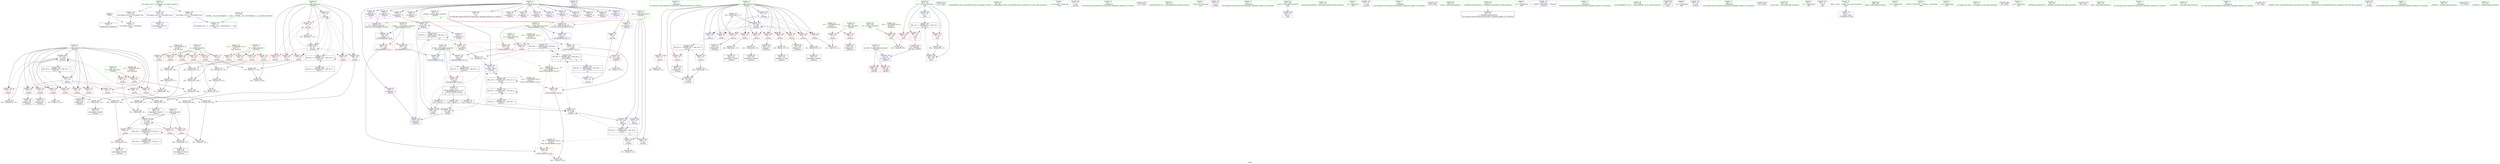 digraph "SVFG" {
	label="SVFG";

	Node0x560fd7e98ec0 [shape=record,color=grey,label="{NodeID: 0\nNullPtr}"];
	Node0x560fd7e98ec0 -> Node0x560fd7ebc9e0[style=solid];
	Node0x560fd7e98ec0 -> Node0x560fd7ec3b60[style=solid];
	Node0x560fd7ec0370 [shape=record,color=grey,label="{NodeID: 263\n144 = Binary(143, 137, )\n}"];
	Node0x560fd7ec0370 -> Node0x560fd7ec07f0[style=solid];
	Node0x560fd7ec3fa0 [shape=record,color=blue,label="{NodeID: 180\n173\<--159\narrayidx30\<--\n_Z5solvei\n}"];
	Node0x560fd7ec3fa0 -> Node0x560fd7ed7a70[style=dashed];
	Node0x560fd7ebbac0 [shape=record,color=purple,label="{NodeID: 97\n104\<--15\n\<--.str.1\n_Z5solvei\n}"];
	Node0x560fd7eb9220 [shape=record,color=green,label="{NodeID: 14\n101\<--1\n\<--dummyObj\nCan only get source location for instruction, argument, global var or function.}"];
	Node0x560fd7ecc330 [shape=record,color=grey,label="{NodeID: 277\n249 = Binary(248, 137, )\n}"];
	Node0x560fd7ecc330 -> Node0x560fd7ec4550[style=solid];
	Node0x560fd7ebebc0 [shape=record,color=blue,label="{NodeID: 194\n314\<--328\nretval\<--\n_ZSt3maxIiERKT_S2_S2_\n}"];
	Node0x560fd7ebebc0 -> Node0x560fd7ed7f70[style=dashed];
	Node0x560fd7ebb660 [shape=record,color=red,label="{NodeID: 111\n188\<--64\n\<--p\n_Z5solvei\n}"];
	Node0x560fd7ebb660 -> Node0x560fd7ebfbf0[style=solid];
	Node0x560fd7eba020 [shape=record,color=green,label="{NodeID: 28\n60\<--61\ntst.addr\<--tst.addr_field_insensitive\n_Z5solvei\n}"];
	Node0x560fd7eba020 -> Node0x560fd7ebb320[style=solid];
	Node0x560fd7eba020 -> Node0x560fd7ebb3f0[style=solid];
	Node0x560fd7eba020 -> Node0x560fd7ec3c60[style=solid];
	Node0x560fd7ef2630 [shape=record,color=black,label="{NodeID: 374\n105 = PHI()\n}"];
	Node0x560fd7ec1260 [shape=record,color=red,label="{NodeID: 125\n125\<--72\n\<--i\n_Z5solvei\n}"];
	Node0x560fd7ec1260 -> Node0x560fd7ebcdb0[style=solid];
	Node0x560fd7ebabe0 [shape=record,color=green,label="{NodeID: 42\n94\<--95\n_ZSt4endlIcSt11char_traitsIcEERSt13basic_ostreamIT_T0_ES6_\<--_ZSt4endlIcSt11char_traitsIcEERSt13basic_ostreamIT_T0_ES6__field_insensitive\n}"];
	Node0x560fd7edb670 [shape=record,color=black,label="{NodeID: 305\nMR_18V_2 = PHI(MR_18V_3, MR_18V_1, )\npts\{77 \}\n}"];
	Node0x560fd7edb670 -> Node0x560fd7edd970[style=dashed];
	Node0x560fd7ec1dc0 [shape=record,color=red,label="{NodeID: 139\n153\<--74\n\<--j\n_Z5solvei\n}"];
	Node0x560fd7ec1dc0 -> Node0x560fd7ebd1c0[style=solid];
	Node0x560fd7ebc8e0 [shape=record,color=green,label="{NodeID: 56\n31\<--370\n_GLOBAL__sub_I_DmitryEgorov_1_1.cpp\<--_GLOBAL__sub_I_DmitryEgorov_1_1.cpp_field_insensitive\n}"];
	Node0x560fd7ebc8e0 -> Node0x560fd7ec3a60[style=solid];
	Node0x560fd7ec2920 [shape=record,color=red,label="{NodeID: 153\n207\<--78\n\<--s\n_Z5solvei\n}"];
	Node0x560fd7ec2920 -> Node0x560fd7ec0970[style=solid];
	Node0x560fd7ebd500 [shape=record,color=black,label="{NodeID: 70\n209\<--208\nidxprom47\<--sub46\n_Z5solvei\n}"];
	Node0x560fd7ec3480 [shape=record,color=red,label="{NodeID: 167\n323\<--322\n\<--\n_ZSt3maxIiERKT_S2_S2_\n}"];
	Node0x560fd7ec3480 -> Node0x560fd7eccab0[style=solid];
	Node0x560fd7ebe060 [shape=record,color=purple,label="{NodeID: 84\n152\<--8\narrayidx18\<--D\n_Z5solvei\n}"];
	Node0x560fd7eb8270 [shape=record,color=green,label="{NodeID: 1\n7\<--1\n__dso_handle\<--dummyObj\nGlob }"];
	Node0x560fd7ec04f0 [shape=record,color=grey,label="{NodeID: 264\n206 = Binary(204, 205, )\n}"];
	Node0x560fd7ec04f0 -> Node0x560fd7ec0970[style=solid];
	Node0x560fd7ec4070 [shape=record,color=blue,label="{NodeID: 181\n76\<--110\nk\<--\n_Z5solvei\n}"];
	Node0x560fd7ec4070 -> Node0x560fd7ec2370[style=dashed];
	Node0x560fd7ec4070 -> Node0x560fd7ec2440[style=dashed];
	Node0x560fd7ec4070 -> Node0x560fd7ec2510[style=dashed];
	Node0x560fd7ec4070 -> Node0x560fd7ec25e0[style=dashed];
	Node0x560fd7ec4070 -> Node0x560fd7ec26b0[style=dashed];
	Node0x560fd7ec4070 -> Node0x560fd7ec2780[style=dashed];
	Node0x560fd7ec4070 -> Node0x560fd7ec43b0[style=dashed];
	Node0x560fd7ec4070 -> Node0x560fd7edd970[style=dashed];
	Node0x560fd7ebbb90 [shape=record,color=purple,label="{NodeID: 98\n117\<--17\n\<--.str.2\n_Z5solvei\n}"];
	Node0x560fd7eb9320 [shape=record,color=green,label="{NodeID: 15\n110\<--1\n\<--dummyObj\nCan only get source location for instruction, argument, global var or function.}"];
	Node0x560fd7ecc4b0 [shape=record,color=grey,label="{NodeID: 278\n201 = Binary(200, 137, )\n}"];
	Node0x560fd7ecc4b0 -> Node0x560fd7ebd430[style=solid];
	Node0x560fd7ebec90 [shape=record,color=blue,label="{NodeID: 195\n314\<--331\nretval\<--\n_ZSt3maxIiERKT_S2_S2_\n}"];
	Node0x560fd7ebec90 -> Node0x560fd7ed7f70[style=dashed];
	Node0x560fd7ebb730 [shape=record,color=red,label="{NodeID: 112\n191\<--64\n\<--p\n_Z5solvei\n}"];
	Node0x560fd7ebb730 -> Node0x560fd7ec90a0[style=solid];
	Node0x560fd7eba0f0 [shape=record,color=green,label="{NodeID: 29\n62\<--63\nn\<--n_field_insensitive\n_Z5solvei\n}"];
	Node0x560fd7eba0f0 -> Node0x560fd7ebb4c0[style=solid];
	Node0x560fd7eba0f0 -> Node0x560fd7ebb590[style=solid];
	Node0x560fd7ef2700 [shape=record,color=black,label="{NodeID: 375\n118 = PHI()\n}"];
	Node0x560fd7ec1330 [shape=record,color=red,label="{NodeID: 126\n135\<--72\n\<--i\n_Z5solvei\n}"];
	Node0x560fd7ec1330 -> Node0x560fd7ecc1b0[style=solid];
	Node0x560fd7ebace0 [shape=record,color=green,label="{NodeID: 43\n96\<--97\n_ZNSolsEPFRSoS_E\<--_ZNSolsEPFRSoS_E_field_insensitive\n}"];
	Node0x560fd7edbb70 [shape=record,color=black,label="{NodeID: 306\nMR_20V_2 = PHI(MR_20V_3, MR_20V_1, )\npts\{79 \}\n}"];
	Node0x560fd7edbb70 -> Node0x560fd7edde70[style=dashed];
	Node0x560fd7ec1e90 [shape=record,color=red,label="{NodeID: 140\n164\<--74\n\<--j\n_Z5solvei\n}"];
	Node0x560fd7ec1e90 -> Node0x560fd7ec93a0[style=solid];
	Node0x560fd7ebc9e0 [shape=record,color=black,label="{NodeID: 57\n2\<--3\ndummyVal\<--dummyVal\n}"];
	Node0x560fd7ec29f0 [shape=record,color=red,label="{NodeID: 154\n230\<--78\n\<--s\n_Z5solvei\n}"];
	Node0x560fd7ec29f0 -> Node0x560fd7ecbbb0[style=solid];
	Node0x560fd7ebd5d0 [shape=record,color=black,label="{NodeID: 71\n212\<--211\nidxprom49\<--\n_Z5solvei\n}"];
	Node0x560fd7ec3550 [shape=record,color=red,label="{NodeID: 168\n325\<--324\n\<--\n_ZSt3maxIiERKT_S2_S2_\n}"];
	Node0x560fd7ec3550 -> Node0x560fd7eccab0[style=solid];
	Node0x560fd7ebe130 [shape=record,color=purple,label="{NodeID: 85\n155\<--8\narrayidx20\<--D\n_Z5solvei\n|{<s0>9}}"];
	Node0x560fd7ebe130:s0 -> Node0x560fd7ef3070[style=solid,color=red];
	Node0x560fd7eb8300 [shape=record,color=green,label="{NodeID: 2\n12\<--1\n_ZSt4cerr\<--dummyObj\nGlob }"];
	Node0x560fd7ec0670 [shape=record,color=grey,label="{NodeID: 265\n161 = Binary(160, 137, )\n}"];
	Node0x560fd7ec0670 -> Node0x560fd7ebd290[style=solid];
	Node0x560fd7ec4140 [shape=record,color=blue,label="{NodeID: 182\n78\<--192\ns\<--div38\n_Z5solvei\n}"];
	Node0x560fd7ec4140 -> Node0x560fd7ec2850[style=dashed];
	Node0x560fd7ec4140 -> Node0x560fd7ec2920[style=dashed];
	Node0x560fd7ec4140 -> Node0x560fd7ec29f0[style=dashed];
	Node0x560fd7ec4140 -> Node0x560fd7ec4140[style=dashed];
	Node0x560fd7ec4140 -> Node0x560fd7edde70[style=dashed];
	Node0x560fd7ebbc60 [shape=record,color=purple,label="{NodeID: 99\n276\<--19\n\<--.str.3\n_Z5solvei\n}"];
	Node0x560fd7eb9420 [shape=record,color=green,label="{NodeID: 16\n123\<--1\n\<--dummyObj\nCan only get source location for instruction, argument, global var or function.}"];
	Node0x560fd7ecc630 [shape=record,color=grey,label="{NodeID: 279\n244 = Binary(243, 137, )\n}"];
	Node0x560fd7ecc630 -> Node0x560fd7ec4480[style=solid];
	Node0x560fd7ebed60 [shape=record,color=blue,label="{NodeID: 196\n347\<--110\nretval\<--\nmain\n}"];
	Node0x560fd7ebb800 [shape=record,color=red,label="{NodeID: 113\n142\<--66\n\<--q\n_Z5solvei\n}"];
	Node0x560fd7ebb800 -> Node0x560fd7ecb8b0[style=solid];
	Node0x560fd7eba1c0 [shape=record,color=green,label="{NodeID: 30\n64\<--65\np\<--p_field_insensitive\n_Z5solvei\n}"];
	Node0x560fd7eba1c0 -> Node0x560fd7ebb660[style=solid];
	Node0x560fd7eba1c0 -> Node0x560fd7ebb730[style=solid];
	Node0x560fd7ef27d0 [shape=record,color=black,label="{NodeID: 376\n264 = PHI(311, )\n}"];
	Node0x560fd7ef27d0 -> Node0x560fd7ec2fa0[style=solid];
	Node0x560fd7ed7a70 [shape=record,color=black,label="{NodeID: 293\nMR_26V_6 = PHI(MR_26V_8, MR_26V_5, )\npts\{110000 \}\n|{|<s5>10}}"];
	Node0x560fd7ed7a70 -> Node0x560fd7ec2e00[style=dashed];
	Node0x560fd7ed7a70 -> Node0x560fd7ec2ed0[style=dashed];
	Node0x560fd7ed7a70 -> Node0x560fd7ec42e0[style=dashed];
	Node0x560fd7ed7a70 -> Node0x560fd7ed7a70[style=dashed];
	Node0x560fd7ed7a70 -> Node0x560fd7edf080[style=dashed];
	Node0x560fd7ed7a70:s5 -> Node0x560fd7ee0010[style=dashed,color=red];
	Node0x560fd7ec1400 [shape=record,color=red,label="{NodeID: 127\n150\<--72\n\<--i\n_Z5solvei\n}"];
	Node0x560fd7ec1400 -> Node0x560fd7ebd0f0[style=solid];
	Node0x560fd7ebade0 [shape=record,color=green,label="{NodeID: 44\n102\<--103\nllvm.memset.p0i8.i64\<--llvm.memset.p0i8.i64_field_insensitive\n}"];
	Node0x560fd7edc070 [shape=record,color=black,label="{NodeID: 307\nMR_22V_2 = PHI(MR_22V_3, MR_22V_1, )\npts\{81 \}\n}"];
	Node0x560fd7edc070 -> Node0x560fd7ec2fa0[style=dashed];
	Node0x560fd7edc070 -> Node0x560fd7ede370[style=dashed];
	Node0x560fd7ec1f60 [shape=record,color=red,label="{NodeID: 141\n195\<--74\n\<--j\n_Z5solvei\n}"];
	Node0x560fd7ec1f60 -> Node0x560fd7ec01f0[style=solid];
	Node0x560fd7ebcae0 [shape=record,color=black,label="{NodeID: 58\n10\<--8\n\<--D\nCan only get source location for instruction, argument, global var or function.}"];
	Node0x560fd7ee0010 [shape=record,color=yellow,style=double,label="{NodeID: 321\n26V_1 = ENCHI(MR_26V_0)\npts\{110000 \}\nFun[_ZSt3maxIiERKT_S2_S2_]}"];
	Node0x560fd7ee0010 -> Node0x560fd7ec3480[style=dashed];
	Node0x560fd7ee0010 -> Node0x560fd7ec3550[style=dashed];
	Node0x560fd7ec2ac0 [shape=record,color=red,label="{NodeID: 155\n272\<--82\n\<--res\n_Z5solvei\n}"];
	Node0x560fd7ec2ac0 -> Node0x560fd7ecd3b0[style=solid];
	Node0x560fd7ebd6a0 [shape=record,color=black,label="{NodeID: 72\n215\<--214\nidxprom51\<--\n_Z5solvei\n}"];
	Node0x560fd7ec8da0 [shape=record,color=grey,label="{NodeID: 252\n167 = Binary(165, 166, )\n}"];
	Node0x560fd7ec8da0 -> Node0x560fd7ec8f20[style=solid];
	Node0x560fd7ec3620 [shape=record,color=red,label="{NodeID: 169\n359\<--349\n\<--tst\nmain\n}"];
	Node0x560fd7ec3620 -> Node0x560fd7eccc30[style=solid];
	Node0x560fd7ebe200 [shape=record,color=purple,label="{NodeID: 86\n163\<--8\narrayidx24\<--D\n_Z5solvei\n}"];
	Node0x560fd7eb8390 [shape=record,color=green,label="{NodeID: 3\n13\<--1\n.str\<--dummyObj\nGlob }"];
	Node0x560fd7ec07f0 [shape=record,color=grey,label="{NodeID: 266\n146 = Binary(144, 145, )\n}"];
	Node0x560fd7ec07f0 -> Node0x560fd7ecb5b0[style=solid];
	Node0x560fd7ec4210 [shape=record,color=blue,label="{NodeID: 183\n80\<--219\nref.tmp\<--add53\n_Z5solvei\n|{|<s2>10}}"];
	Node0x560fd7ec4210 -> Node0x560fd7ec2ed0[style=dashed];
	Node0x560fd7ec4210 -> Node0x560fd7ed8470[style=dashed];
	Node0x560fd7ec4210:s2 -> Node0x560fd7edf170[style=dashed,color=red];
	Node0x560fd7ebbd30 [shape=record,color=purple,label="{NodeID: 100\n277\<--21\n\<--.str.4\n_Z5solvei\n}"];
	Node0x560fd7eb9520 [shape=record,color=green,label="{NodeID: 17\n133\<--1\n\<--dummyObj\nCan only get source location for instruction, argument, global var or function.}"];
	Node0x560fd7ecc7b0 [shape=record,color=grey,label="{NodeID: 280\n179 = Binary(177, 178, )\n}"];
	Node0x560fd7ecc7b0 -> Node0x560fd7ecd530[style=solid];
	Node0x560fd7ebee30 [shape=record,color=blue,label="{NodeID: 197\n351\<--137\ncnt\<--\nmain\n}"];
	Node0x560fd7ebee30 -> Node0x560fd7eda270[style=dashed];
	Node0x560fd7ebb8d0 [shape=record,color=red,label="{NodeID: 114\n145\<--66\n\<--q\n_Z5solvei\n}"];
	Node0x560fd7ebb8d0 -> Node0x560fd7ec07f0[style=solid];
	Node0x560fd7eba290 [shape=record,color=green,label="{NodeID: 31\n66\<--67\nq\<--q_field_insensitive\n_Z5solvei\n}"];
	Node0x560fd7eba290 -> Node0x560fd7ebb800[style=solid];
	Node0x560fd7eba290 -> Node0x560fd7ebb8d0[style=solid];
	Node0x560fd7eba290 -> Node0x560fd7ec0a40[style=solid];
	Node0x560fd7eba290 -> Node0x560fd7ec0b10[style=solid];
	Node0x560fd7eba290 -> Node0x560fd7ec0be0[style=solid];
	Node0x560fd7eba290 -> Node0x560fd7ec0cb0[style=solid];
	Node0x560fd7ef2990 [shape=record,color=black,label="{NodeID: 377\n288 = PHI()\n}"];
	Node0x560fd7ed7f70 [shape=record,color=black,label="{NodeID: 294\nMR_30V_3 = PHI(MR_30V_4, MR_30V_2, )\npts\{315 \}\n}"];
	Node0x560fd7ed7f70 -> Node0x560fd7ec3070[style=dashed];
	Node0x560fd7ec14d0 [shape=record,color=red,label="{NodeID: 128\n160\<--72\n\<--i\n_Z5solvei\n}"];
	Node0x560fd7ec14d0 -> Node0x560fd7ec0670[style=solid];
	Node0x560fd7ebaee0 [shape=record,color=green,label="{NodeID: 45\n106\<--107\nscanf\<--scanf_field_insensitive\n}"];
	Node0x560fd7edc570 [shape=record,color=black,label="{NodeID: 308\nMR_26V_3 = PHI(MR_26V_4, MR_26V_2, )\npts\{110000 \}\n|{|<s2>11|<s3>15}}"];
	Node0x560fd7edc570 -> Node0x560fd7ec2fa0[style=dashed];
	Node0x560fd7edc570 -> Node0x560fd7edf080[style=dashed];
	Node0x560fd7edc570:s2 -> Node0x560fd7ee0010[style=dashed,color=red];
	Node0x560fd7edc570:s3 -> Node0x560fd7eda770[style=dashed,color=blue];
	Node0x560fd7ec2030 [shape=record,color=red,label="{NodeID: 142\n204\<--74\n\<--j\n_Z5solvei\n}"];
	Node0x560fd7ec2030 -> Node0x560fd7ec04f0[style=solid];
	Node0x560fd7ebcbe0 [shape=record,color=black,label="{NodeID: 59\n42\<--43\n\<--_ZNSt8ios_base4InitD1Ev\nCan only get source location for instruction, argument, global var or function.}"];
	Node0x560fd7ec2b90 [shape=record,color=red,label="{NodeID: 156\n286\<--82\n\<--res\n_Z5solvei\n}"];
	Node0x560fd7ebd770 [shape=record,color=black,label="{NodeID: 73\n225\<--224\nidxprom56\<--add55\n_Z5solvei\n}"];
	Node0x560fd7ec8f20 [shape=record,color=grey,label="{NodeID: 253\n168 = Binary(167, 137, )\n}"];
	Node0x560fd7ec8f20 -> Node0x560fd7ec9220[style=solid];
	Node0x560fd7ec36f0 [shape=record,color=red,label="{NodeID: 170\n358\<--351\n\<--cnt\nmain\n}"];
	Node0x560fd7ec36f0 -> Node0x560fd7eccc30[style=solid];
	Node0x560fd7ebe2d0 [shape=record,color=purple,label="{NodeID: 87\n173\<--8\narrayidx30\<--D\n_Z5solvei\n}"];
	Node0x560fd7ebe2d0 -> Node0x560fd7ec3fa0[style=solid];
	Node0x560fd7eb8420 [shape=record,color=green,label="{NodeID: 4\n15\<--1\n.str.1\<--dummyObj\nGlob }"];
	Node0x560fd7ec0970 [shape=record,color=grey,label="{NodeID: 267\n208 = Binary(206, 207, )\n}"];
	Node0x560fd7ec0970 -> Node0x560fd7ebd500[style=solid];
	Node0x560fd7ec42e0 [shape=record,color=blue,label="{NodeID: 184\n233\<--222\narrayidx61\<--\n_Z5solvei\n}"];
	Node0x560fd7ec42e0 -> Node0x560fd7ed7a70[style=dashed];
	Node0x560fd7ebbe00 [shape=record,color=purple,label="{NodeID: 101\n278\<--23\n\<--__PRETTY_FUNCTION__._Z5solvei\n_Z5solvei\n}"];
	Node0x560fd7eb9620 [shape=record,color=green,label="{NodeID: 18\n137\<--1\n\<--dummyObj\nCan only get source location for instruction, argument, global var or function.}"];
	Node0x560fd7ecc930 [shape=record,color=grey,label="{NodeID: 281\n198 = cmp(194, 197, )\n}"];
	Node0x560fd7ebef00 [shape=record,color=blue,label="{NodeID: 198\n351\<--366\ncnt\<--inc\nmain\n}"];
	Node0x560fd7ebef00 -> Node0x560fd7eda270[style=dashed];
	Node0x560fd7ec0a40 [shape=record,color=red,label="{NodeID: 115\n166\<--66\n\<--q\n_Z5solvei\n}"];
	Node0x560fd7ec0a40 -> Node0x560fd7ec8da0[style=solid];
	Node0x560fd7eba360 [shape=record,color=green,label="{NodeID: 32\n68\<--69\ng\<--g_field_insensitive\n_Z5solvei\n}"];
	Node0x560fd7eba360 -> Node0x560fd7ec0d80[style=solid];
	Node0x560fd7ef2a60 [shape=record,color=black,label="{NodeID: 378\n221 = PHI(311, )\n}"];
	Node0x560fd7ef2a60 -> Node0x560fd7ec2ed0[style=solid];
	Node0x560fd7ed8470 [shape=record,color=black,label="{NodeID: 295\nMR_22V_6 = PHI(MR_22V_5, MR_22V_4, )\npts\{81 \}\n}"];
	Node0x560fd7ed8470 -> Node0x560fd7ec4210[style=dashed];
	Node0x560fd7ed8470 -> Node0x560fd7ed8470[style=dashed];
	Node0x560fd7ed8470 -> Node0x560fd7ede370[style=dashed];
	Node0x560fd7ec15a0 [shape=record,color=red,label="{NodeID: 129\n200\<--72\n\<--i\n_Z5solvei\n}"];
	Node0x560fd7ec15a0 -> Node0x560fd7ecc4b0[style=solid];
	Node0x560fd7ebafe0 [shape=record,color=green,label="{NodeID: 46\n157\<--158\n_ZSt3maxIiERKT_S2_S2_\<--_ZSt3maxIiERKT_S2_S2__field_insensitive\n}"];
	Node0x560fd7edca70 [shape=record,color=black,label="{NodeID: 309\nMR_14V_6 = PHI(MR_14V_7, MR_14V_5, )\npts\{73 \}\n}"];
	Node0x560fd7edca70 -> Node0x560fd7ec18e0[style=dashed];
	Node0x560fd7edca70 -> Node0x560fd7ec19b0[style=dashed];
	Node0x560fd7edca70 -> Node0x560fd7ec1a80[style=dashed];
	Node0x560fd7edca70 -> Node0x560fd7ec4890[style=dashed];
	Node0x560fd7ec2100 [shape=record,color=red,label="{NodeID: 143\n214\<--74\n\<--j\n_Z5solvei\n}"];
	Node0x560fd7ec2100 -> Node0x560fd7ebd6a0[style=solid];
	Node0x560fd7ebcce0 [shape=record,color=black,label="{NodeID: 60\n346\<--110\nmain_ret\<--\nmain\n}"];
	Node0x560fd7ee0200 [shape=record,color=yellow,style=double,label="{NodeID: 323\n39V_1 = ENCHI(MR_39V_0)\npts\{350 \}\nFun[main]}"];
	Node0x560fd7ee0200 -> Node0x560fd7ec3620[style=dashed];
	Node0x560fd7ec2c60 [shape=record,color=red,label="{NodeID: 157\n131\<--130\n\<--arrayidx9\n_Z5solvei\n}"];
	Node0x560fd7ec2c60 -> Node0x560fd7eccf30[style=solid];
	Node0x560fd7ebd840 [shape=record,color=black,label="{NodeID: 74\n232\<--231\nidxprom60\<--sub59\n_Z5solvei\n}"];
	Node0x560fd7ec90a0 [shape=record,color=grey,label="{NodeID: 254\n192 = Binary(190, 191, )\n}"];
	Node0x560fd7ec90a0 -> Node0x560fd7ec4140[style=solid];
	Node0x560fd7ec37c0 [shape=record,color=red,label="{NodeID: 171\n362\<--351\n\<--cnt\nmain\n|{<s0>15}}"];
	Node0x560fd7ec37c0:s0 -> Node0x560fd7ef3230[style=solid,color=red];
	Node0x560fd7ebe3a0 [shape=record,color=purple,label="{NodeID: 88\n203\<--8\narrayidx44\<--D\n_Z5solvei\n}"];
	Node0x560fd7eb8d10 [shape=record,color=green,label="{NodeID: 5\n17\<--1\n.str.2\<--dummyObj\nGlob }"];
	Node0x560fd7ecb5b0 [shape=record,color=grey,label="{NodeID: 268\n147 = Binary(140, 146, )\n}"];
	Node0x560fd7ecb5b0 -> Node0x560fd7ebd020[style=solid];
	Node0x560fd7ec43b0 [shape=record,color=blue,label="{NodeID: 185\n76\<--238\nk\<--inc\n_Z5solvei\n}"];
	Node0x560fd7ec43b0 -> Node0x560fd7ec2370[style=dashed];
	Node0x560fd7ec43b0 -> Node0x560fd7ec2440[style=dashed];
	Node0x560fd7ec43b0 -> Node0x560fd7ec2510[style=dashed];
	Node0x560fd7ec43b0 -> Node0x560fd7ec25e0[style=dashed];
	Node0x560fd7ec43b0 -> Node0x560fd7ec26b0[style=dashed];
	Node0x560fd7ec43b0 -> Node0x560fd7ec2780[style=dashed];
	Node0x560fd7ec43b0 -> Node0x560fd7ec43b0[style=dashed];
	Node0x560fd7ec43b0 -> Node0x560fd7edd970[style=dashed];
	Node0x560fd7ebbed0 [shape=record,color=purple,label="{NodeID: 102\n287\<--25\n\<--.str.5\n_Z5solvei\n}"];
	Node0x560fd7eb9720 [shape=record,color=green,label="{NodeID: 19\n280\<--1\n\<--dummyObj\nCan only get source location for instruction, argument, global var or function.}"];
	Node0x560fd7eccab0 [shape=record,color=grey,label="{NodeID: 282\n326 = cmp(323, 325, )\n}"];
	Node0x560fd7ec0b10 [shape=record,color=red,label="{NodeID: 116\n169\<--66\n\<--q\n_Z5solvei\n}"];
	Node0x560fd7ec0b10 -> Node0x560fd7ec9220[style=solid];
	Node0x560fd7eba430 [shape=record,color=green,label="{NodeID: 33\n70\<--71\nh\<--h_field_insensitive\n_Z5solvei\n}"];
	Node0x560fd7eba430 -> Node0x560fd7ec0e50[style=solid];
	Node0x560fd7eba430 -> Node0x560fd7ec0f20[style=solid];
	Node0x560fd7eba430 -> Node0x560fd7ec0ff0[style=solid];
	Node0x560fd7eba430 -> Node0x560fd7ec10c0[style=solid];
	Node0x560fd7ef2bd0 [shape=record,color=black,label="{NodeID: 379\n355 = PHI()\n}"];
	Node0x560fd7ec1670 [shape=record,color=red,label="{NodeID: 130\n211\<--72\n\<--i\n_Z5solvei\n}"];
	Node0x560fd7ec1670 -> Node0x560fd7ebd5d0[style=solid];
	Node0x560fd7ebb0e0 [shape=record,color=green,label="{NodeID: 47\n281\<--282\n__assert_fail\<--__assert_fail_field_insensitive\n}"];
	Node0x560fd7edcf70 [shape=record,color=black,label="{NodeID: 310\nMR_24V_3 = PHI(MR_24V_4, MR_24V_2, )\npts\{83 \}\n|{|<s4>11}}"];
	Node0x560fd7edcf70 -> Node0x560fd7ec2ac0[style=dashed];
	Node0x560fd7edcf70 -> Node0x560fd7ec2b90[style=dashed];
	Node0x560fd7edcf70 -> Node0x560fd7ec2fa0[style=dashed];
	Node0x560fd7edcf70 -> Node0x560fd7ec47c0[style=dashed];
	Node0x560fd7edcf70:s4 -> Node0x560fd7edfc90[style=dashed,color=red];
	Node0x560fd7ec21d0 [shape=record,color=red,label="{NodeID: 144\n227\<--74\n\<--j\n_Z5solvei\n}"];
	Node0x560fd7ec21d0 -> Node0x560fd7ecc030[style=solid];
	Node0x560fd7ebcdb0 [shape=record,color=black,label="{NodeID: 61\n126\<--125\nidxprom\<--\n_Z5solvei\n}"];
	Node0x560fd7ec2d30 [shape=record,color=red,label="{NodeID: 158\n159\<--156\n\<--call21\n_Z5solvei\n}"];
	Node0x560fd7ec2d30 -> Node0x560fd7ec3fa0[style=solid];
	Node0x560fd7ebd910 [shape=record,color=black,label="{NodeID: 75\n259\<--258\nidxprom72\<--\n_Z5solvei\n}"];
	Node0x560fd7ec9220 [shape=record,color=grey,label="{NodeID: 255\n170 = Binary(168, 169, )\n}"];
	Node0x560fd7ec9220 -> Node0x560fd7ec93a0[style=solid];
	Node0x560fd7ec3890 [shape=record,color=red,label="{NodeID: 172\n365\<--351\n\<--cnt\nmain\n}"];
	Node0x560fd7ec3890 -> Node0x560fd7ecb730[style=solid];
	Node0x560fd7ebe470 [shape=record,color=purple,label="{NodeID: 89\n210\<--8\narrayidx48\<--D\n_Z5solvei\n|{<s0>10}}"];
	Node0x560fd7ebe470:s0 -> Node0x560fd7ef2da0[style=solid,color=red];
	Node0x560fd7eb8da0 [shape=record,color=green,label="{NodeID: 6\n19\<--1\n.str.3\<--dummyObj\nGlob }"];
	Node0x560fd7ecb730 [shape=record,color=grey,label="{NodeID: 269\n366 = Binary(365, 137, )\n}"];
	Node0x560fd7ecb730 -> Node0x560fd7ebef00[style=solid];
	Node0x560fd7ec4480 [shape=record,color=blue,label="{NodeID: 186\n74\<--244\nj\<--inc64\n_Z5solvei\n}"];
	Node0x560fd7ec4480 -> Node0x560fd7ec1b50[style=dashed];
	Node0x560fd7ec4480 -> Node0x560fd7ec1c20[style=dashed];
	Node0x560fd7ec4480 -> Node0x560fd7ec1cf0[style=dashed];
	Node0x560fd7ec4480 -> Node0x560fd7ec1dc0[style=dashed];
	Node0x560fd7ec4480 -> Node0x560fd7ec1e90[style=dashed];
	Node0x560fd7ec4480 -> Node0x560fd7ec1f60[style=dashed];
	Node0x560fd7ec4480 -> Node0x560fd7ec2030[style=dashed];
	Node0x560fd7ec4480 -> Node0x560fd7ec2100[style=dashed];
	Node0x560fd7ec4480 -> Node0x560fd7ec21d0[style=dashed];
	Node0x560fd7ec4480 -> Node0x560fd7ec22a0[style=dashed];
	Node0x560fd7ec4480 -> Node0x560fd7ec4480[style=dashed];
	Node0x560fd7ec4480 -> Node0x560fd7edb170[style=dashed];
	Node0x560fd7ebbfa0 [shape=record,color=purple,label="{NodeID: 103\n354\<--27\n\<--.str.6\nmain\n}"];
	Node0x560fd7eb9820 [shape=record,color=green,label="{NodeID: 20\n4\<--6\n_ZStL8__ioinit\<--_ZStL8__ioinit_field_insensitive\nGlob }"];
	Node0x560fd7eb9820 -> Node0x560fd7ebdb80[style=solid];
	Node0x560fd7eccc30 [shape=record,color=grey,label="{NodeID: 283\n360 = cmp(358, 359, )\n}"];
	Node0x560fd7ec0be0 [shape=record,color=red,label="{NodeID: 117\n178\<--66\n\<--q\n_Z5solvei\n}"];
	Node0x560fd7ec0be0 -> Node0x560fd7ecc7b0[style=solid];
	Node0x560fd7eba500 [shape=record,color=green,label="{NodeID: 34\n72\<--73\ni\<--i_field_insensitive\n_Z5solvei\n}"];
	Node0x560fd7eba500 -> Node0x560fd7ec1190[style=solid];
	Node0x560fd7eba500 -> Node0x560fd7ec1260[style=solid];
	Node0x560fd7eba500 -> Node0x560fd7ec1330[style=solid];
	Node0x560fd7eba500 -> Node0x560fd7ec1400[style=solid];
	Node0x560fd7eba500 -> Node0x560fd7ec14d0[style=solid];
	Node0x560fd7eba500 -> Node0x560fd7ec15a0[style=solid];
	Node0x560fd7eba500 -> Node0x560fd7ec1670[style=solid];
	Node0x560fd7eba500 -> Node0x560fd7ec1740[style=solid];
	Node0x560fd7eba500 -> Node0x560fd7ec1810[style=solid];
	Node0x560fd7eba500 -> Node0x560fd7ec18e0[style=solid];
	Node0x560fd7eba500 -> Node0x560fd7ec19b0[style=solid];
	Node0x560fd7eba500 -> Node0x560fd7ec1a80[style=solid];
	Node0x560fd7eba500 -> Node0x560fd7ec3e00[style=solid];
	Node0x560fd7eba500 -> Node0x560fd7ec4550[style=solid];
	Node0x560fd7eba500 -> Node0x560fd7ec46f0[style=solid];
	Node0x560fd7eba500 -> Node0x560fd7ec4890[style=solid];
	Node0x560fd7ef2da0 [shape=record,color=black,label="{NodeID: 380\n312 = PHI(149, 210, 82, )\n0th arg _ZSt3maxIiERKT_S2_S2_ }"];
	Node0x560fd7ef2da0 -> Node0x560fd7ebea20[style=solid];
	Node0x560fd7ec1740 [shape=record,color=red,label="{NodeID: 131\n223\<--72\n\<--i\n_Z5solvei\n}"];
	Node0x560fd7ec1740 -> Node0x560fd7ecba30[style=solid];
	Node0x560fd7ebc200 [shape=record,color=green,label="{NodeID: 48\n289\<--290\nprintf\<--printf_field_insensitive\n}"];
	Node0x560fd7ec22a0 [shape=record,color=red,label="{NodeID: 145\n243\<--74\n\<--j\n_Z5solvei\n}"];
	Node0x560fd7ec22a0 -> Node0x560fd7ecc630[style=solid];
	Node0x560fd7ebce80 [shape=record,color=black,label="{NodeID: 62\n129\<--128\nidxprom8\<--\n_Z5solvei\n}"];
	Node0x560fd7ec2e00 [shape=record,color=red,label="{NodeID: 159\n217\<--216\n\<--arrayidx52\n_Z5solvei\n}"];
	Node0x560fd7ec2e00 -> Node0x560fd7ebfa70[style=solid];
	Node0x560fd7ebd9e0 [shape=record,color=black,label="{NodeID: 76\n262\<--261\nidxprom74\<--\n_Z5solvei\n}"];
	Node0x560fd7ec93a0 [shape=record,color=grey,label="{NodeID: 256\n171 = Binary(164, 170, )\n}"];
	Node0x560fd7ec93a0 -> Node0x560fd7ebd360[style=solid];
	Node0x560fd7ec3960 [shape=record,color=blue,label="{NodeID: 173\n374\<--30\nllvm.global_ctors_0\<--\nGlob }"];
	Node0x560fd7ebe540 [shape=record,color=purple,label="{NodeID: 90\n213\<--8\narrayidx50\<--D\n_Z5solvei\n}"];
	Node0x560fd7eb8e30 [shape=record,color=green,label="{NodeID: 7\n21\<--1\n.str.4\<--dummyObj\nGlob }"];
	Node0x560fd7ecb8b0 [shape=record,color=grey,label="{NodeID: 270\n143 = Binary(141, 142, )\n}"];
	Node0x560fd7ecb8b0 -> Node0x560fd7ec0370[style=solid];
	Node0x560fd7ec4550 [shape=record,color=blue,label="{NodeID: 187\n72\<--249\ni\<--inc67\n_Z5solvei\n}"];
	Node0x560fd7ec4550 -> Node0x560fd7ec1190[style=dashed];
	Node0x560fd7ec4550 -> Node0x560fd7ec1260[style=dashed];
	Node0x560fd7ec4550 -> Node0x560fd7ec1330[style=dashed];
	Node0x560fd7ec4550 -> Node0x560fd7ec1400[style=dashed];
	Node0x560fd7ec4550 -> Node0x560fd7ec14d0[style=dashed];
	Node0x560fd7ec4550 -> Node0x560fd7ec15a0[style=dashed];
	Node0x560fd7ec4550 -> Node0x560fd7ec1670[style=dashed];
	Node0x560fd7ec4550 -> Node0x560fd7ec1740[style=dashed];
	Node0x560fd7ec4550 -> Node0x560fd7ec1810[style=dashed];
	Node0x560fd7ec4550 -> Node0x560fd7ec4550[style=dashed];
	Node0x560fd7ec4550 -> Node0x560fd7ec46f0[style=dashed];
	Node0x560fd7ebc070 [shape=record,color=purple,label="{NodeID: 104\n374\<--29\nllvm.global_ctors_0\<--llvm.global_ctors\nGlob }"];
	Node0x560fd7ebc070 -> Node0x560fd7ec3960[style=solid];
	Node0x560fd7eb9920 [shape=record,color=green,label="{NodeID: 21\n8\<--11\nD\<--D_field_insensitive\nGlob }"];
	Node0x560fd7eb9920 -> Node0x560fd7ebcae0[style=solid];
	Node0x560fd7eb9920 -> Node0x560fd7ebdc50[style=solid];
	Node0x560fd7eb9920 -> Node0x560fd7ebdd20[style=solid];
	Node0x560fd7eb9920 -> Node0x560fd7ebddf0[style=solid];
	Node0x560fd7eb9920 -> Node0x560fd7ebdec0[style=solid];
	Node0x560fd7eb9920 -> Node0x560fd7ebdf90[style=solid];
	Node0x560fd7eb9920 -> Node0x560fd7ebe060[style=solid];
	Node0x560fd7eb9920 -> Node0x560fd7ebe130[style=solid];
	Node0x560fd7eb9920 -> Node0x560fd7ebe200[style=solid];
	Node0x560fd7eb9920 -> Node0x560fd7ebe2d0[style=solid];
	Node0x560fd7eb9920 -> Node0x560fd7ebe3a0[style=solid];
	Node0x560fd7eb9920 -> Node0x560fd7ebe470[style=solid];
	Node0x560fd7eb9920 -> Node0x560fd7ebe540[style=solid];
	Node0x560fd7eb9920 -> Node0x560fd7ebe610[style=solid];
	Node0x560fd7eb9920 -> Node0x560fd7ebe6e0[style=solid];
	Node0x560fd7eb9920 -> Node0x560fd7ebe7b0[style=solid];
	Node0x560fd7eb9920 -> Node0x560fd7ebe880[style=solid];
	Node0x560fd7eb9920 -> Node0x560fd7ebe950[style=solid];
	Node0x560fd7eccdb0 [shape=record,color=grey,label="{NodeID: 284\n122 = cmp(121, 123, )\n}"];
	Node0x560fd7ec0cb0 [shape=record,color=red,label="{NodeID: 118\n185\<--66\n\<--q\n_Z5solvei\n}"];
	Node0x560fd7ec0cb0 -> Node0x560fd7ebfef0[style=solid];
	Node0x560fd7eba5d0 [shape=record,color=green,label="{NodeID: 35\n74\<--75\nj\<--j_field_insensitive\n_Z5solvei\n}"];
	Node0x560fd7eba5d0 -> Node0x560fd7ec1b50[style=solid];
	Node0x560fd7eba5d0 -> Node0x560fd7ec1c20[style=solid];
	Node0x560fd7eba5d0 -> Node0x560fd7ec1cf0[style=solid];
	Node0x560fd7eba5d0 -> Node0x560fd7ec1dc0[style=solid];
	Node0x560fd7eba5d0 -> Node0x560fd7ec1e90[style=solid];
	Node0x560fd7eba5d0 -> Node0x560fd7ec1f60[style=solid];
	Node0x560fd7eba5d0 -> Node0x560fd7ec2030[style=solid];
	Node0x560fd7eba5d0 -> Node0x560fd7ec2100[style=solid];
	Node0x560fd7eba5d0 -> Node0x560fd7ec21d0[style=solid];
	Node0x560fd7eba5d0 -> Node0x560fd7ec22a0[style=solid];
	Node0x560fd7eba5d0 -> Node0x560fd7ec3ed0[style=solid];
	Node0x560fd7eba5d0 -> Node0x560fd7ec4480[style=solid];
	Node0x560fd7ef3070 [shape=record,color=black,label="{NodeID: 381\n313 = PHI(155, 80, 263, )\n1st arg _ZSt3maxIiERKT_S2_S2_ }"];
	Node0x560fd7ef3070 -> Node0x560fd7ebeaf0[style=solid];
	Node0x560fd7ec1810 [shape=record,color=red,label="{NodeID: 132\n248\<--72\n\<--i\n_Z5solvei\n}"];
	Node0x560fd7ec1810 -> Node0x560fd7ecc330[style=solid];
	Node0x560fd7ebc300 [shape=record,color=green,label="{NodeID: 49\n314\<--315\nretval\<--retval_field_insensitive\n_ZSt3maxIiERKT_S2_S2_\n}"];
	Node0x560fd7ebc300 -> Node0x560fd7ec3070[style=solid];
	Node0x560fd7ebc300 -> Node0x560fd7ebebc0[style=solid];
	Node0x560fd7ebc300 -> Node0x560fd7ebec90[style=solid];
	Node0x560fd7edd970 [shape=record,color=black,label="{NodeID: 312\nMR_18V_3 = PHI(MR_18V_7, MR_18V_2, )\npts\{77 \}\n}"];
	Node0x560fd7edd970 -> Node0x560fd7ec4070[style=dashed];
	Node0x560fd7edd970 -> Node0x560fd7edb670[style=dashed];
	Node0x560fd7edd970 -> Node0x560fd7edd970[style=dashed];
	Node0x560fd7ec2370 [shape=record,color=red,label="{NodeID: 146\n177\<--76\n\<--k\n_Z5solvei\n}"];
	Node0x560fd7ec2370 -> Node0x560fd7ecc7b0[style=solid];
	Node0x560fd7ebcf50 [shape=record,color=black,label="{NodeID: 63\n138\<--136\nidxprom11\<--add\n_Z5solvei\n}"];
	Node0x560fd7ec2ed0 [shape=record,color=red,label="{NodeID: 160\n222\<--221\n\<--call54\n_Z5solvei\n}"];
	Node0x560fd7ec2ed0 -> Node0x560fd7ec42e0[style=solid];
	Node0x560fd7ebdab0 [shape=record,color=black,label="{NodeID: 77\n311\<--334\n_ZSt3maxIiERKT_S2_S2__ret\<--\n_ZSt3maxIiERKT_S2_S2_\n|{<s0>9|<s1>10|<s2>11}}"];
	Node0x560fd7ebdab0:s0 -> Node0x560fd7ef2300[style=solid,color=blue];
	Node0x560fd7ebdab0:s1 -> Node0x560fd7ef2a60[style=solid,color=blue];
	Node0x560fd7ebdab0:s2 -> Node0x560fd7ef27d0[style=solid,color=blue];
	Node0x560fd7ebfa70 [shape=record,color=grey,label="{NodeID: 257\n219 = Binary(217, 218, )\n}"];
	Node0x560fd7ebfa70 -> Node0x560fd7ec4210[style=solid];
	Node0x560fd7ec3a60 [shape=record,color=blue,label="{NodeID: 174\n375\<--31\nllvm.global_ctors_1\<--_GLOBAL__sub_I_DmitryEgorov_1_1.cpp\nGlob }"];
	Node0x560fd7ebe610 [shape=record,color=purple,label="{NodeID: 91\n216\<--8\narrayidx52\<--D\n_Z5solvei\n}"];
	Node0x560fd7ebe610 -> Node0x560fd7ec2e00[style=solid];
	Node0x560fd7eb8ec0 [shape=record,color=green,label="{NodeID: 8\n23\<--1\n__PRETTY_FUNCTION__._Z5solvei\<--dummyObj\nGlob }"];
	Node0x560fd7ecba30 [shape=record,color=grey,label="{NodeID: 271\n224 = Binary(223, 137, )\n}"];
	Node0x560fd7ecba30 -> Node0x560fd7ebd770[style=solid];
	Node0x560fd7ec4620 [shape=record,color=blue,label="{NodeID: 188\n82\<--133\nres\<--\n_Z5solvei\n}"];
	Node0x560fd7ec4620 -> Node0x560fd7edcf70[style=dashed];
	Node0x560fd7ebc170 [shape=record,color=purple,label="{NodeID: 105\n375\<--29\nllvm.global_ctors_1\<--llvm.global_ctors\nGlob }"];
	Node0x560fd7ebc170 -> Node0x560fd7ec3a60[style=solid];
	Node0x560fd7eb9a20 [shape=record,color=green,label="{NodeID: 22\n29\<--33\nllvm.global_ctors\<--llvm.global_ctors_field_insensitive\nGlob }"];
	Node0x560fd7eb9a20 -> Node0x560fd7ebc070[style=solid];
	Node0x560fd7eb9a20 -> Node0x560fd7ebc170[style=solid];
	Node0x560fd7eb9a20 -> Node0x560fd7ebb220[style=solid];
	Node0x560fd7eccf30 [shape=record,color=grey,label="{NodeID: 285\n132 = cmp(131, 133, )\n}"];
	Node0x560fd7ec0d80 [shape=record,color=red,label="{NodeID: 119\n218\<--68\n\<--g\n_Z5solvei\n}"];
	Node0x560fd7ec0d80 -> Node0x560fd7ebfa70[style=solid];
	Node0x560fd7eba6a0 [shape=record,color=green,label="{NodeID: 36\n76\<--77\nk\<--k_field_insensitive\n_Z5solvei\n}"];
	Node0x560fd7eba6a0 -> Node0x560fd7ec2370[style=solid];
	Node0x560fd7eba6a0 -> Node0x560fd7ec2440[style=solid];
	Node0x560fd7eba6a0 -> Node0x560fd7ec2510[style=solid];
	Node0x560fd7eba6a0 -> Node0x560fd7ec25e0[style=solid];
	Node0x560fd7eba6a0 -> Node0x560fd7ec26b0[style=solid];
	Node0x560fd7eba6a0 -> Node0x560fd7ec2780[style=solid];
	Node0x560fd7eba6a0 -> Node0x560fd7ec4070[style=solid];
	Node0x560fd7eba6a0 -> Node0x560fd7ec43b0[style=solid];
	Node0x560fd7ef3230 [shape=record,color=black,label="{NodeID: 382\n59 = PHI(362, )\n0th arg _Z5solvei }"];
	Node0x560fd7ef3230 -> Node0x560fd7ec3c60[style=solid];
	Node0x560fd7ec18e0 [shape=record,color=red,label="{NodeID: 133\n255\<--72\n\<--i\n_Z5solvei\n}"];
	Node0x560fd7ec18e0 -> Node0x560fd7ecd0b0[style=solid];
	Node0x560fd7ebc3d0 [shape=record,color=green,label="{NodeID: 50\n316\<--317\n__a.addr\<--__a.addr_field_insensitive\n_ZSt3maxIiERKT_S2_S2_\n}"];
	Node0x560fd7ebc3d0 -> Node0x560fd7ec3140[style=solid];
	Node0x560fd7ebc3d0 -> Node0x560fd7ec3210[style=solid];
	Node0x560fd7ebc3d0 -> Node0x560fd7ebea20[style=solid];
	Node0x560fd7edde70 [shape=record,color=black,label="{NodeID: 313\nMR_20V_3 = PHI(MR_20V_6, MR_20V_2, )\npts\{79 \}\n}"];
	Node0x560fd7edde70 -> Node0x560fd7ec4140[style=dashed];
	Node0x560fd7edde70 -> Node0x560fd7edbb70[style=dashed];
	Node0x560fd7edde70 -> Node0x560fd7edde70[style=dashed];
	Node0x560fd7ec2440 [shape=record,color=red,label="{NodeID: 147\n184\<--76\n\<--k\n_Z5solvei\n}"];
	Node0x560fd7ec2440 -> Node0x560fd7ebfef0[style=solid];
	Node0x560fd7ebd020 [shape=record,color=black,label="{NodeID: 64\n148\<--147\nidxprom15\<--add14\n_Z5solvei\n}"];
	Node0x560fd7ee05b0 [shape=record,color=yellow,style=double,label="{NodeID: 327\n4V_1 = ENCHI(MR_4V_0)\npts\{63 \}\nFun[_Z5solvei]}"];
	Node0x560fd7ee05b0 -> Node0x560fd7ebb4c0[style=dashed];
	Node0x560fd7ee05b0 -> Node0x560fd7ebb590[style=dashed];
	Node0x560fd7ec2fa0 [shape=record,color=red,label="{NodeID: 161\n265\<--264\n\<--call76\n_Z5solvei\n}"];
	Node0x560fd7ec2fa0 -> Node0x560fd7ec47c0[style=solid];
	Node0x560fd7ebdb80 [shape=record,color=purple,label="{NodeID: 78\n40\<--4\n\<--_ZStL8__ioinit\n__cxx_global_var_init\n}"];
	Node0x560fd7ebfbf0 [shape=record,color=grey,label="{NodeID: 258\n189 = Binary(187, 188, )\n}"];
	Node0x560fd7ebfbf0 -> Node0x560fd7ebfd70[style=solid];
	Node0x560fd7ec3b60 [shape=record,color=blue, style = dotted,label="{NodeID: 175\n376\<--3\nllvm.global_ctors_2\<--dummyVal\nGlob }"];
	Node0x560fd7ebe6e0 [shape=record,color=purple,label="{NodeID: 92\n226\<--8\narrayidx57\<--D\n_Z5solvei\n}"];
	Node0x560fd7eb8f50 [shape=record,color=green,label="{NodeID: 9\n25\<--1\n.str.5\<--dummyObj\nGlob }"];
	Node0x560fd7ecbbb0 [shape=record,color=grey,label="{NodeID: 272\n231 = Binary(229, 230, )\n}"];
	Node0x560fd7ecbbb0 -> Node0x560fd7ebd840[style=solid];
	Node0x560fd7ec46f0 [shape=record,color=blue,label="{NodeID: 189\n72\<--110\ni\<--\n_Z5solvei\n}"];
	Node0x560fd7ec46f0 -> Node0x560fd7edca70[style=dashed];
	Node0x560fd7ebb220 [shape=record,color=purple,label="{NodeID: 106\n376\<--29\nllvm.global_ctors_2\<--llvm.global_ctors\nGlob }"];
	Node0x560fd7ebb220 -> Node0x560fd7ec3b60[style=solid];
	Node0x560fd7eb9b20 [shape=record,color=green,label="{NodeID: 23\n34\<--35\n__cxx_global_var_init\<--__cxx_global_var_init_field_insensitive\n}"];
	Node0x560fd7b7d3a0 [shape=record,color=black,label="{NodeID: 369\n86 = PHI()\n}"];
	Node0x560fd7ecd0b0 [shape=record,color=grey,label="{NodeID: 286\n256 = cmp(255, 123, )\n}"];
	Node0x560fd7ec0e50 [shape=record,color=red,label="{NodeID: 120\n141\<--70\n\<--h\n_Z5solvei\n}"];
	Node0x560fd7ec0e50 -> Node0x560fd7ecb8b0[style=solid];
	Node0x560fd7eba770 [shape=record,color=green,label="{NodeID: 37\n78\<--79\ns\<--s_field_insensitive\n_Z5solvei\n}"];
	Node0x560fd7eba770 -> Node0x560fd7ec2850[style=solid];
	Node0x560fd7eba770 -> Node0x560fd7ec2920[style=solid];
	Node0x560fd7eba770 -> Node0x560fd7ec29f0[style=solid];
	Node0x560fd7eba770 -> Node0x560fd7ec4140[style=solid];
	Node0x560fd7ec19b0 [shape=record,color=red,label="{NodeID: 134\n261\<--72\n\<--i\n_Z5solvei\n}"];
	Node0x560fd7ec19b0 -> Node0x560fd7ebd9e0[style=solid];
	Node0x560fd7ebc4a0 [shape=record,color=green,label="{NodeID: 51\n318\<--319\n__b.addr\<--__b.addr_field_insensitive\n_ZSt3maxIiERKT_S2_S2_\n}"];
	Node0x560fd7ebc4a0 -> Node0x560fd7ec32e0[style=solid];
	Node0x560fd7ebc4a0 -> Node0x560fd7ec33b0[style=solid];
	Node0x560fd7ebc4a0 -> Node0x560fd7ebeaf0[style=solid];
	Node0x560fd7ede370 [shape=record,color=black,label="{NodeID: 314\nMR_22V_3 = PHI(MR_22V_7, MR_22V_2, )\npts\{81 \}\n}"];
	Node0x560fd7ede370 -> Node0x560fd7ec2d30[style=dashed];
	Node0x560fd7ede370 -> Node0x560fd7ec4210[style=dashed];
	Node0x560fd7ede370 -> Node0x560fd7ed8470[style=dashed];
	Node0x560fd7ede370 -> Node0x560fd7edc070[style=dashed];
	Node0x560fd7ede370 -> Node0x560fd7ede370[style=dashed];
	Node0x560fd7ec2510 [shape=record,color=red,label="{NodeID: 148\n196\<--76\n\<--k\n_Z5solvei\n}"];
	Node0x560fd7ec2510 -> Node0x560fd7ec01f0[style=solid];
	Node0x560fd7ebd0f0 [shape=record,color=black,label="{NodeID: 65\n151\<--150\nidxprom17\<--\n_Z5solvei\n}"];
	Node0x560fd7ee0690 [shape=record,color=yellow,style=double,label="{NodeID: 328\n6V_1 = ENCHI(MR_6V_0)\npts\{65 \}\nFun[_Z5solvei]}"];
	Node0x560fd7ee0690 -> Node0x560fd7ebb660[style=dashed];
	Node0x560fd7ee0690 -> Node0x560fd7ebb730[style=dashed];
	Node0x560fd7ec3070 [shape=record,color=red,label="{NodeID: 162\n334\<--314\n\<--retval\n_ZSt3maxIiERKT_S2_S2_\n}"];
	Node0x560fd7ec3070 -> Node0x560fd7ebdab0[style=solid];
	Node0x560fd7ebdc50 [shape=record,color=purple,label="{NodeID: 79\n108\<--8\n\<--D\n_Z5solvei\n}"];
	Node0x560fd7ebdc50 -> Node0x560fd7ec3d30[style=solid];
	Node0x560fd7ebfd70 [shape=record,color=grey,label="{NodeID: 259\n190 = Binary(189, 137, )\n}"];
	Node0x560fd7ebfd70 -> Node0x560fd7ec90a0[style=solid];
	Node0x560fd7ec3c60 [shape=record,color=blue,label="{NodeID: 176\n60\<--59\ntst.addr\<--tst\n_Z5solvei\n}"];
	Node0x560fd7ec3c60 -> Node0x560fd7ebb320[style=dashed];
	Node0x560fd7ec3c60 -> Node0x560fd7ebb3f0[style=dashed];
	Node0x560fd7ebe7b0 [shape=record,color=purple,label="{NodeID: 93\n233\<--8\narrayidx61\<--D\n_Z5solvei\n}"];
	Node0x560fd7ebe7b0 -> Node0x560fd7ec42e0[style=solid];
	Node0x560fd7eb8fe0 [shape=record,color=green,label="{NodeID: 10\n27\<--1\n.str.6\<--dummyObj\nGlob }"];
	Node0x560fd7ecbd30 [shape=record,color=grey,label="{NodeID: 273\n238 = Binary(237, 137, )\n}"];
	Node0x560fd7ecbd30 -> Node0x560fd7ec43b0[style=solid];
	Node0x560fd7ec47c0 [shape=record,color=blue,label="{NodeID: 190\n82\<--265\nres\<--\n_Z5solvei\n}"];
	Node0x560fd7ec47c0 -> Node0x560fd7edcf70[style=dashed];
	Node0x560fd7ebb320 [shape=record,color=red,label="{NodeID: 107\n89\<--60\n\<--tst.addr\n_Z5solvei\n}"];
	Node0x560fd7eb9c20 [shape=record,color=green,label="{NodeID: 24\n38\<--39\n_ZNSt8ios_base4InitC1Ev\<--_ZNSt8ios_base4InitC1Ev_field_insensitive\n}"];
	Node0x560fd7ef2200 [shape=record,color=black,label="{NodeID: 370\n90 = PHI()\n}"];
	Node0x560fd7ecd230 [shape=record,color=grey,label="{NodeID: 287\n115 = cmp(113, 114, )\n}"];
	Node0x560fd7ec0f20 [shape=record,color=red,label="{NodeID: 121\n165\<--70\n\<--h\n_Z5solvei\n}"];
	Node0x560fd7ec0f20 -> Node0x560fd7ec8da0[style=solid];
	Node0x560fd7eba840 [shape=record,color=green,label="{NodeID: 38\n80\<--81\nref.tmp\<--ref.tmp_field_insensitive\n_Z5solvei\n|{|<s1>10}}"];
	Node0x560fd7eba840 -> Node0x560fd7ec4210[style=solid];
	Node0x560fd7eba840:s1 -> Node0x560fd7ef3070[style=solid,color=red];
	Node0x560fd7eda270 [shape=record,color=black,label="{NodeID: 301\nMR_41V_3 = PHI(MR_41V_4, MR_41V_2, )\npts\{352 \}\n}"];
	Node0x560fd7eda270 -> Node0x560fd7ec36f0[style=dashed];
	Node0x560fd7eda270 -> Node0x560fd7ec37c0[style=dashed];
	Node0x560fd7eda270 -> Node0x560fd7ec3890[style=dashed];
	Node0x560fd7eda270 -> Node0x560fd7ebef00[style=dashed];
	Node0x560fd7ec1a80 [shape=record,color=red,label="{NodeID: 135\n268\<--72\n\<--i\n_Z5solvei\n}"];
	Node0x560fd7ec1a80 -> Node0x560fd7ecbeb0[style=solid];
	Node0x560fd7ebc570 [shape=record,color=green,label="{NodeID: 52\n344\<--345\nmain\<--main_field_insensitive\n}"];
	Node0x560fd7edf080 [shape=record,color=black,label="{NodeID: 315\nMR_26V_4 = PHI(MR_26V_9, MR_26V_3, )\npts\{110000 \}\n|{|<s5>9}}"];
	Node0x560fd7edf080 -> Node0x560fd7ec2c60[style=dashed];
	Node0x560fd7edf080 -> Node0x560fd7ec2d30[style=dashed];
	Node0x560fd7edf080 -> Node0x560fd7ec3fa0[style=dashed];
	Node0x560fd7edf080 -> Node0x560fd7edc570[style=dashed];
	Node0x560fd7edf080 -> Node0x560fd7edf080[style=dashed];
	Node0x560fd7edf080:s5 -> Node0x560fd7ee0010[style=dashed,color=red];
	Node0x560fd7ec25e0 [shape=record,color=red,label="{NodeID: 149\n205\<--76\n\<--k\n_Z5solvei\n}"];
	Node0x560fd7ec25e0 -> Node0x560fd7ec04f0[style=solid];
	Node0x560fd7ebd1c0 [shape=record,color=black,label="{NodeID: 66\n154\<--153\nidxprom19\<--\n_Z5solvei\n}"];
	Node0x560fd7ee0770 [shape=record,color=yellow,style=double,label="{NodeID: 329\n8V_1 = ENCHI(MR_8V_0)\npts\{67 \}\nFun[_Z5solvei]}"];
	Node0x560fd7ee0770 -> Node0x560fd7ebb800[style=dashed];
	Node0x560fd7ee0770 -> Node0x560fd7ebb8d0[style=dashed];
	Node0x560fd7ee0770 -> Node0x560fd7ec0a40[style=dashed];
	Node0x560fd7ee0770 -> Node0x560fd7ec0b10[style=dashed];
	Node0x560fd7ee0770 -> Node0x560fd7ec0be0[style=dashed];
	Node0x560fd7ee0770 -> Node0x560fd7ec0cb0[style=dashed];
	Node0x560fd7ec3140 [shape=record,color=red,label="{NodeID: 163\n322\<--316\n\<--__a.addr\n_ZSt3maxIiERKT_S2_S2_\n}"];
	Node0x560fd7ec3140 -> Node0x560fd7ec3480[style=solid];
	Node0x560fd7ebdd20 [shape=record,color=purple,label="{NodeID: 80\n127\<--8\narrayidx\<--D\n_Z5solvei\n}"];
	Node0x560fd7ebfef0 [shape=record,color=grey,label="{NodeID: 260\n186 = Binary(184, 185, )\n}"];
	Node0x560fd7ebfef0 -> Node0x560fd7ec0070[style=solid];
	Node0x560fd7ec3d30 [shape=record,color=blue,label="{NodeID: 177\n108\<--110\n\<--\n_Z5solvei\n}"];
	Node0x560fd7ec3d30 -> Node0x560fd7edc570[style=dashed];
	Node0x560fd7ebe880 [shape=record,color=purple,label="{NodeID: 94\n260\<--8\narrayidx73\<--D\n_Z5solvei\n}"];
	Node0x560fd7eb9070 [shape=record,color=green,label="{NodeID: 11\n30\<--1\n\<--dummyObj\nCan only get source location for instruction, argument, global var or function.}"];
	Node0x560fd7ecbeb0 [shape=record,color=grey,label="{NodeID: 274\n269 = Binary(268, 137, )\n}"];
	Node0x560fd7ecbeb0 -> Node0x560fd7ec4890[style=solid];
	Node0x560fd7ec4890 [shape=record,color=blue,label="{NodeID: 191\n72\<--269\ni\<--inc78\n_Z5solvei\n}"];
	Node0x560fd7ec4890 -> Node0x560fd7edca70[style=dashed];
	Node0x560fd7ebb3f0 [shape=record,color=red,label="{NodeID: 108\n285\<--60\n\<--tst.addr\n_Z5solvei\n}"];
	Node0x560fd7eb9d20 [shape=record,color=green,label="{NodeID: 25\n44\<--45\n__cxa_atexit\<--__cxa_atexit_field_insensitive\n}"];
	Node0x560fd7ef2300 [shape=record,color=black,label="{NodeID: 371\n156 = PHI(311, )\n}"];
	Node0x560fd7ef2300 -> Node0x560fd7ec2d30[style=solid];
	Node0x560fd7ecd3b0 [shape=record,color=grey,label="{NodeID: 288\n273 = cmp(272, 133, )\n}"];
	Node0x560fd7ec0ff0 [shape=record,color=red,label="{NodeID: 122\n180\<--70\n\<--h\n_Z5solvei\n}"];
	Node0x560fd7ec0ff0 -> Node0x560fd7ecd530[style=solid];
	Node0x560fd7eba910 [shape=record,color=green,label="{NodeID: 39\n82\<--83\nres\<--res_field_insensitive\n_Z5solvei\n|{|<s4>11}}"];
	Node0x560fd7eba910 -> Node0x560fd7ec2ac0[style=solid];
	Node0x560fd7eba910 -> Node0x560fd7ec2b90[style=solid];
	Node0x560fd7eba910 -> Node0x560fd7ec4620[style=solid];
	Node0x560fd7eba910 -> Node0x560fd7ec47c0[style=solid];
	Node0x560fd7eba910:s4 -> Node0x560fd7ef2da0[style=solid,color=red];
	Node0x560fd7eda770 [shape=record,color=black,label="{NodeID: 302\nMR_26V_2 = PHI(MR_26V_3, MR_26V_1, )\npts\{110000 \}\n|{<s0>15}}"];
	Node0x560fd7eda770:s0 -> Node0x560fd7ec3d30[style=dashed,color=red];
	Node0x560fd7ec1b50 [shape=record,color=red,label="{NodeID: 136\n121\<--74\n\<--j\n_Z5solvei\n}"];
	Node0x560fd7ec1b50 -> Node0x560fd7eccdb0[style=solid];
	Node0x560fd7ebc670 [shape=record,color=green,label="{NodeID: 53\n347\<--348\nretval\<--retval_field_insensitive\nmain\n}"];
	Node0x560fd7ebc670 -> Node0x560fd7ebed60[style=solid];
	Node0x560fd7edf170 [shape=record,color=yellow,style=double,label="{NodeID: 316\n22V_1 = ENCHI(MR_22V_0)\npts\{81 \}\nFun[_ZSt3maxIiERKT_S2_S2_]}"];
	Node0x560fd7edf170 -> Node0x560fd7ec3550[style=dashed];
	Node0x560fd7ec26b0 [shape=record,color=red,label="{NodeID: 150\n228\<--76\n\<--k\n_Z5solvei\n}"];
	Node0x560fd7ec26b0 -> Node0x560fd7ecc030[style=solid];
	Node0x560fd7ebd290 [shape=record,color=black,label="{NodeID: 67\n162\<--161\nidxprom23\<--add22\n_Z5solvei\n}"];
	Node0x560fd7ee0850 [shape=record,color=yellow,style=double,label="{NodeID: 330\n10V_1 = ENCHI(MR_10V_0)\npts\{69 \}\nFun[_Z5solvei]}"];
	Node0x560fd7ee0850 -> Node0x560fd7ec0d80[style=dashed];
	Node0x560fd7ec3210 [shape=record,color=red,label="{NodeID: 164\n331\<--316\n\<--__a.addr\n_ZSt3maxIiERKT_S2_S2_\n}"];
	Node0x560fd7ec3210 -> Node0x560fd7ebec90[style=solid];
	Node0x560fd7ebddf0 [shape=record,color=purple,label="{NodeID: 81\n130\<--8\narrayidx9\<--D\n_Z5solvei\n}"];
	Node0x560fd7ebddf0 -> Node0x560fd7ec2c60[style=solid];
	Node0x560fd7ec0070 [shape=record,color=grey,label="{NodeID: 261\n187 = Binary(183, 186, )\n}"];
	Node0x560fd7ec0070 -> Node0x560fd7ebfbf0[style=solid];
	Node0x560fd7ec3e00 [shape=record,color=blue,label="{NodeID: 178\n72\<--110\ni\<--\n_Z5solvei\n}"];
	Node0x560fd7ec3e00 -> Node0x560fd7ec1190[style=dashed];
	Node0x560fd7ec3e00 -> Node0x560fd7ec1260[style=dashed];
	Node0x560fd7ec3e00 -> Node0x560fd7ec1330[style=dashed];
	Node0x560fd7ec3e00 -> Node0x560fd7ec1400[style=dashed];
	Node0x560fd7ec3e00 -> Node0x560fd7ec14d0[style=dashed];
	Node0x560fd7ec3e00 -> Node0x560fd7ec15a0[style=dashed];
	Node0x560fd7ec3e00 -> Node0x560fd7ec1670[style=dashed];
	Node0x560fd7ec3e00 -> Node0x560fd7ec1740[style=dashed];
	Node0x560fd7ec3e00 -> Node0x560fd7ec1810[style=dashed];
	Node0x560fd7ec3e00 -> Node0x560fd7ec4550[style=dashed];
	Node0x560fd7ec3e00 -> Node0x560fd7ec46f0[style=dashed];
	Node0x560fd7ebe950 [shape=record,color=purple,label="{NodeID: 95\n263\<--8\narrayidx75\<--D\n_Z5solvei\n|{<s0>11}}"];
	Node0x560fd7ebe950:s0 -> Node0x560fd7ef3070[style=solid,color=red];
	Node0x560fd7eb9100 [shape=record,color=green,label="{NodeID: 12\n99\<--1\n\<--dummyObj\nCan only get source location for instruction, argument, global var or function.}"];
	Node0x560fd7ecc030 [shape=record,color=grey,label="{NodeID: 275\n229 = Binary(227, 228, )\n}"];
	Node0x560fd7ecc030 -> Node0x560fd7ecbbb0[style=solid];
	Node0x560fd7ebea20 [shape=record,color=blue,label="{NodeID: 192\n316\<--312\n__a.addr\<--__a\n_ZSt3maxIiERKT_S2_S2_\n}"];
	Node0x560fd7ebea20 -> Node0x560fd7ec3140[style=dashed];
	Node0x560fd7ebea20 -> Node0x560fd7ec3210[style=dashed];
	Node0x560fd7ebb4c0 [shape=record,color=red,label="{NodeID: 109\n114\<--62\n\<--n\n_Z5solvei\n}"];
	Node0x560fd7ebb4c0 -> Node0x560fd7ecd230[style=solid];
	Node0x560fd7eb9e20 [shape=record,color=green,label="{NodeID: 26\n43\<--49\n_ZNSt8ios_base4InitD1Ev\<--_ZNSt8ios_base4InitD1Ev_field_insensitive\n}"];
	Node0x560fd7eb9e20 -> Node0x560fd7ebcbe0[style=solid];
	Node0x560fd7ef2490 [shape=record,color=black,label="{NodeID: 372\n41 = PHI()\n}"];
	Node0x560fd7ecd530 [shape=record,color=grey,label="{NodeID: 289\n181 = cmp(179, 180, )\n}"];
	Node0x560fd7ec10c0 [shape=record,color=red,label="{NodeID: 123\n183\<--70\n\<--h\n_Z5solvei\n}"];
	Node0x560fd7ec10c0 -> Node0x560fd7ec0070[style=solid];
	Node0x560fd7eba9e0 [shape=record,color=green,label="{NodeID: 40\n87\<--88\n_ZStlsISt11char_traitsIcEERSt13basic_ostreamIcT_ES5_PKc\<--_ZStlsISt11char_traitsIcEERSt13basic_ostreamIcT_ES5_PKc_field_insensitive\n}"];
	Node0x560fd7ec1c20 [shape=record,color=red,label="{NodeID: 137\n128\<--74\n\<--j\n_Z5solvei\n}"];
	Node0x560fd7ec1c20 -> Node0x560fd7ebce80[style=solid];
	Node0x560fd7ebc740 [shape=record,color=green,label="{NodeID: 54\n349\<--350\ntst\<--tst_field_insensitive\nmain\n}"];
	Node0x560fd7ebc740 -> Node0x560fd7ec3620[style=solid];
	Node0x560fd7edfc90 [shape=record,color=yellow,style=double,label="{NodeID: 317\n24V_1 = ENCHI(MR_24V_0)\npts\{83 \}\nFun[_ZSt3maxIiERKT_S2_S2_]}"];
	Node0x560fd7edfc90 -> Node0x560fd7ec3480[style=dashed];
	Node0x560fd7ec2780 [shape=record,color=red,label="{NodeID: 151\n237\<--76\n\<--k\n_Z5solvei\n}"];
	Node0x560fd7ec2780 -> Node0x560fd7ecbd30[style=solid];
	Node0x560fd7ebd360 [shape=record,color=black,label="{NodeID: 68\n172\<--171\nidxprom29\<--add28\n_Z5solvei\n}"];
	Node0x560fd7ee0930 [shape=record,color=yellow,style=double,label="{NodeID: 331\n12V_1 = ENCHI(MR_12V_0)\npts\{71 \}\nFun[_Z5solvei]}"];
	Node0x560fd7ee0930 -> Node0x560fd7ec0e50[style=dashed];
	Node0x560fd7ee0930 -> Node0x560fd7ec0f20[style=dashed];
	Node0x560fd7ee0930 -> Node0x560fd7ec0ff0[style=dashed];
	Node0x560fd7ee0930 -> Node0x560fd7ec10c0[style=dashed];
	Node0x560fd7ec32e0 [shape=record,color=red,label="{NodeID: 165\n324\<--318\n\<--__b.addr\n_ZSt3maxIiERKT_S2_S2_\n}"];
	Node0x560fd7ec32e0 -> Node0x560fd7ec3550[style=solid];
	Node0x560fd7ebdec0 [shape=record,color=purple,label="{NodeID: 82\n139\<--8\narrayidx12\<--D\n_Z5solvei\n}"];
	Node0x560fd7ec01f0 [shape=record,color=grey,label="{NodeID: 262\n197 = Binary(195, 196, )\n}"];
	Node0x560fd7ec01f0 -> Node0x560fd7ecc930[style=solid];
	Node0x560fd7ec3ed0 [shape=record,color=blue,label="{NodeID: 179\n74\<--110\nj\<--\n_Z5solvei\n}"];
	Node0x560fd7ec3ed0 -> Node0x560fd7ec1b50[style=dashed];
	Node0x560fd7ec3ed0 -> Node0x560fd7ec1c20[style=dashed];
	Node0x560fd7ec3ed0 -> Node0x560fd7ec1cf0[style=dashed];
	Node0x560fd7ec3ed0 -> Node0x560fd7ec1dc0[style=dashed];
	Node0x560fd7ec3ed0 -> Node0x560fd7ec1e90[style=dashed];
	Node0x560fd7ec3ed0 -> Node0x560fd7ec1f60[style=dashed];
	Node0x560fd7ec3ed0 -> Node0x560fd7ec2030[style=dashed];
	Node0x560fd7ec3ed0 -> Node0x560fd7ec2100[style=dashed];
	Node0x560fd7ec3ed0 -> Node0x560fd7ec21d0[style=dashed];
	Node0x560fd7ec3ed0 -> Node0x560fd7ec22a0[style=dashed];
	Node0x560fd7ec3ed0 -> Node0x560fd7ec4480[style=dashed];
	Node0x560fd7ec3ed0 -> Node0x560fd7edb170[style=dashed];
	Node0x560fd7ebb9f0 [shape=record,color=purple,label="{NodeID: 96\n85\<--13\n\<--.str\n_Z5solvei\n}"];
	Node0x560fd7eb9190 [shape=record,color=green,label="{NodeID: 13\n100\<--1\n\<--dummyObj\nCan only get source location for instruction, argument, global var or function.}"];
	Node0x560fd7ecc1b0 [shape=record,color=grey,label="{NodeID: 276\n136 = Binary(135, 137, )\n}"];
	Node0x560fd7ecc1b0 -> Node0x560fd7ebcf50[style=solid];
	Node0x560fd7ebeaf0 [shape=record,color=blue,label="{NodeID: 193\n318\<--313\n__b.addr\<--__b\n_ZSt3maxIiERKT_S2_S2_\n}"];
	Node0x560fd7ebeaf0 -> Node0x560fd7ec32e0[style=dashed];
	Node0x560fd7ebeaf0 -> Node0x560fd7ec33b0[style=dashed];
	Node0x560fd7ebb590 [shape=record,color=red,label="{NodeID: 110\n258\<--62\n\<--n\n_Z5solvei\n}"];
	Node0x560fd7ebb590 -> Node0x560fd7ebd910[style=solid];
	Node0x560fd7eb9f20 [shape=record,color=green,label="{NodeID: 27\n56\<--57\n_Z5solvei\<--_Z5solvei_field_insensitive\n}"];
	Node0x560fd7ef2560 [shape=record,color=black,label="{NodeID: 373\n93 = PHI()\n}"];
	Node0x560fd7ec1190 [shape=record,color=red,label="{NodeID: 124\n113\<--72\n\<--i\n_Z5solvei\n}"];
	Node0x560fd7ec1190 -> Node0x560fd7ecd230[style=solid];
	Node0x560fd7ebaae0 [shape=record,color=green,label="{NodeID: 41\n91\<--92\n_ZNSolsEi\<--_ZNSolsEi_field_insensitive\n}"];
	Node0x560fd7edb170 [shape=record,color=black,label="{NodeID: 304\nMR_16V_2 = PHI(MR_16V_4, MR_16V_1, )\npts\{75 \}\n}"];
	Node0x560fd7edb170 -> Node0x560fd7ec3ed0[style=dashed];
	Node0x560fd7ec1cf0 [shape=record,color=red,label="{NodeID: 138\n140\<--74\n\<--j\n_Z5solvei\n}"];
	Node0x560fd7ec1cf0 -> Node0x560fd7ecb5b0[style=solid];
	Node0x560fd7ebc810 [shape=record,color=green,label="{NodeID: 55\n351\<--352\ncnt\<--cnt_field_insensitive\nmain\n}"];
	Node0x560fd7ebc810 -> Node0x560fd7ec36f0[style=solid];
	Node0x560fd7ebc810 -> Node0x560fd7ec37c0[style=solid];
	Node0x560fd7ebc810 -> Node0x560fd7ec3890[style=solid];
	Node0x560fd7ebc810 -> Node0x560fd7ebee30[style=solid];
	Node0x560fd7ebc810 -> Node0x560fd7ebef00[style=solid];
	Node0x560fd7ec2850 [shape=record,color=red,label="{NodeID: 152\n194\<--78\n\<--s\n_Z5solvei\n}"];
	Node0x560fd7ec2850 -> Node0x560fd7ecc930[style=solid];
	Node0x560fd7ebd430 [shape=record,color=black,label="{NodeID: 69\n202\<--201\nidxprom43\<--add42\n_Z5solvei\n}"];
	Node0x560fd7ec33b0 [shape=record,color=red,label="{NodeID: 166\n328\<--318\n\<--__b.addr\n_ZSt3maxIiERKT_S2_S2_\n}"];
	Node0x560fd7ec33b0 -> Node0x560fd7ebebc0[style=solid];
	Node0x560fd7ebdf90 [shape=record,color=purple,label="{NodeID: 83\n149\<--8\narrayidx16\<--D\n_Z5solvei\n|{<s0>9}}"];
	Node0x560fd7ebdf90:s0 -> Node0x560fd7ef2da0[style=solid,color=red];
}

